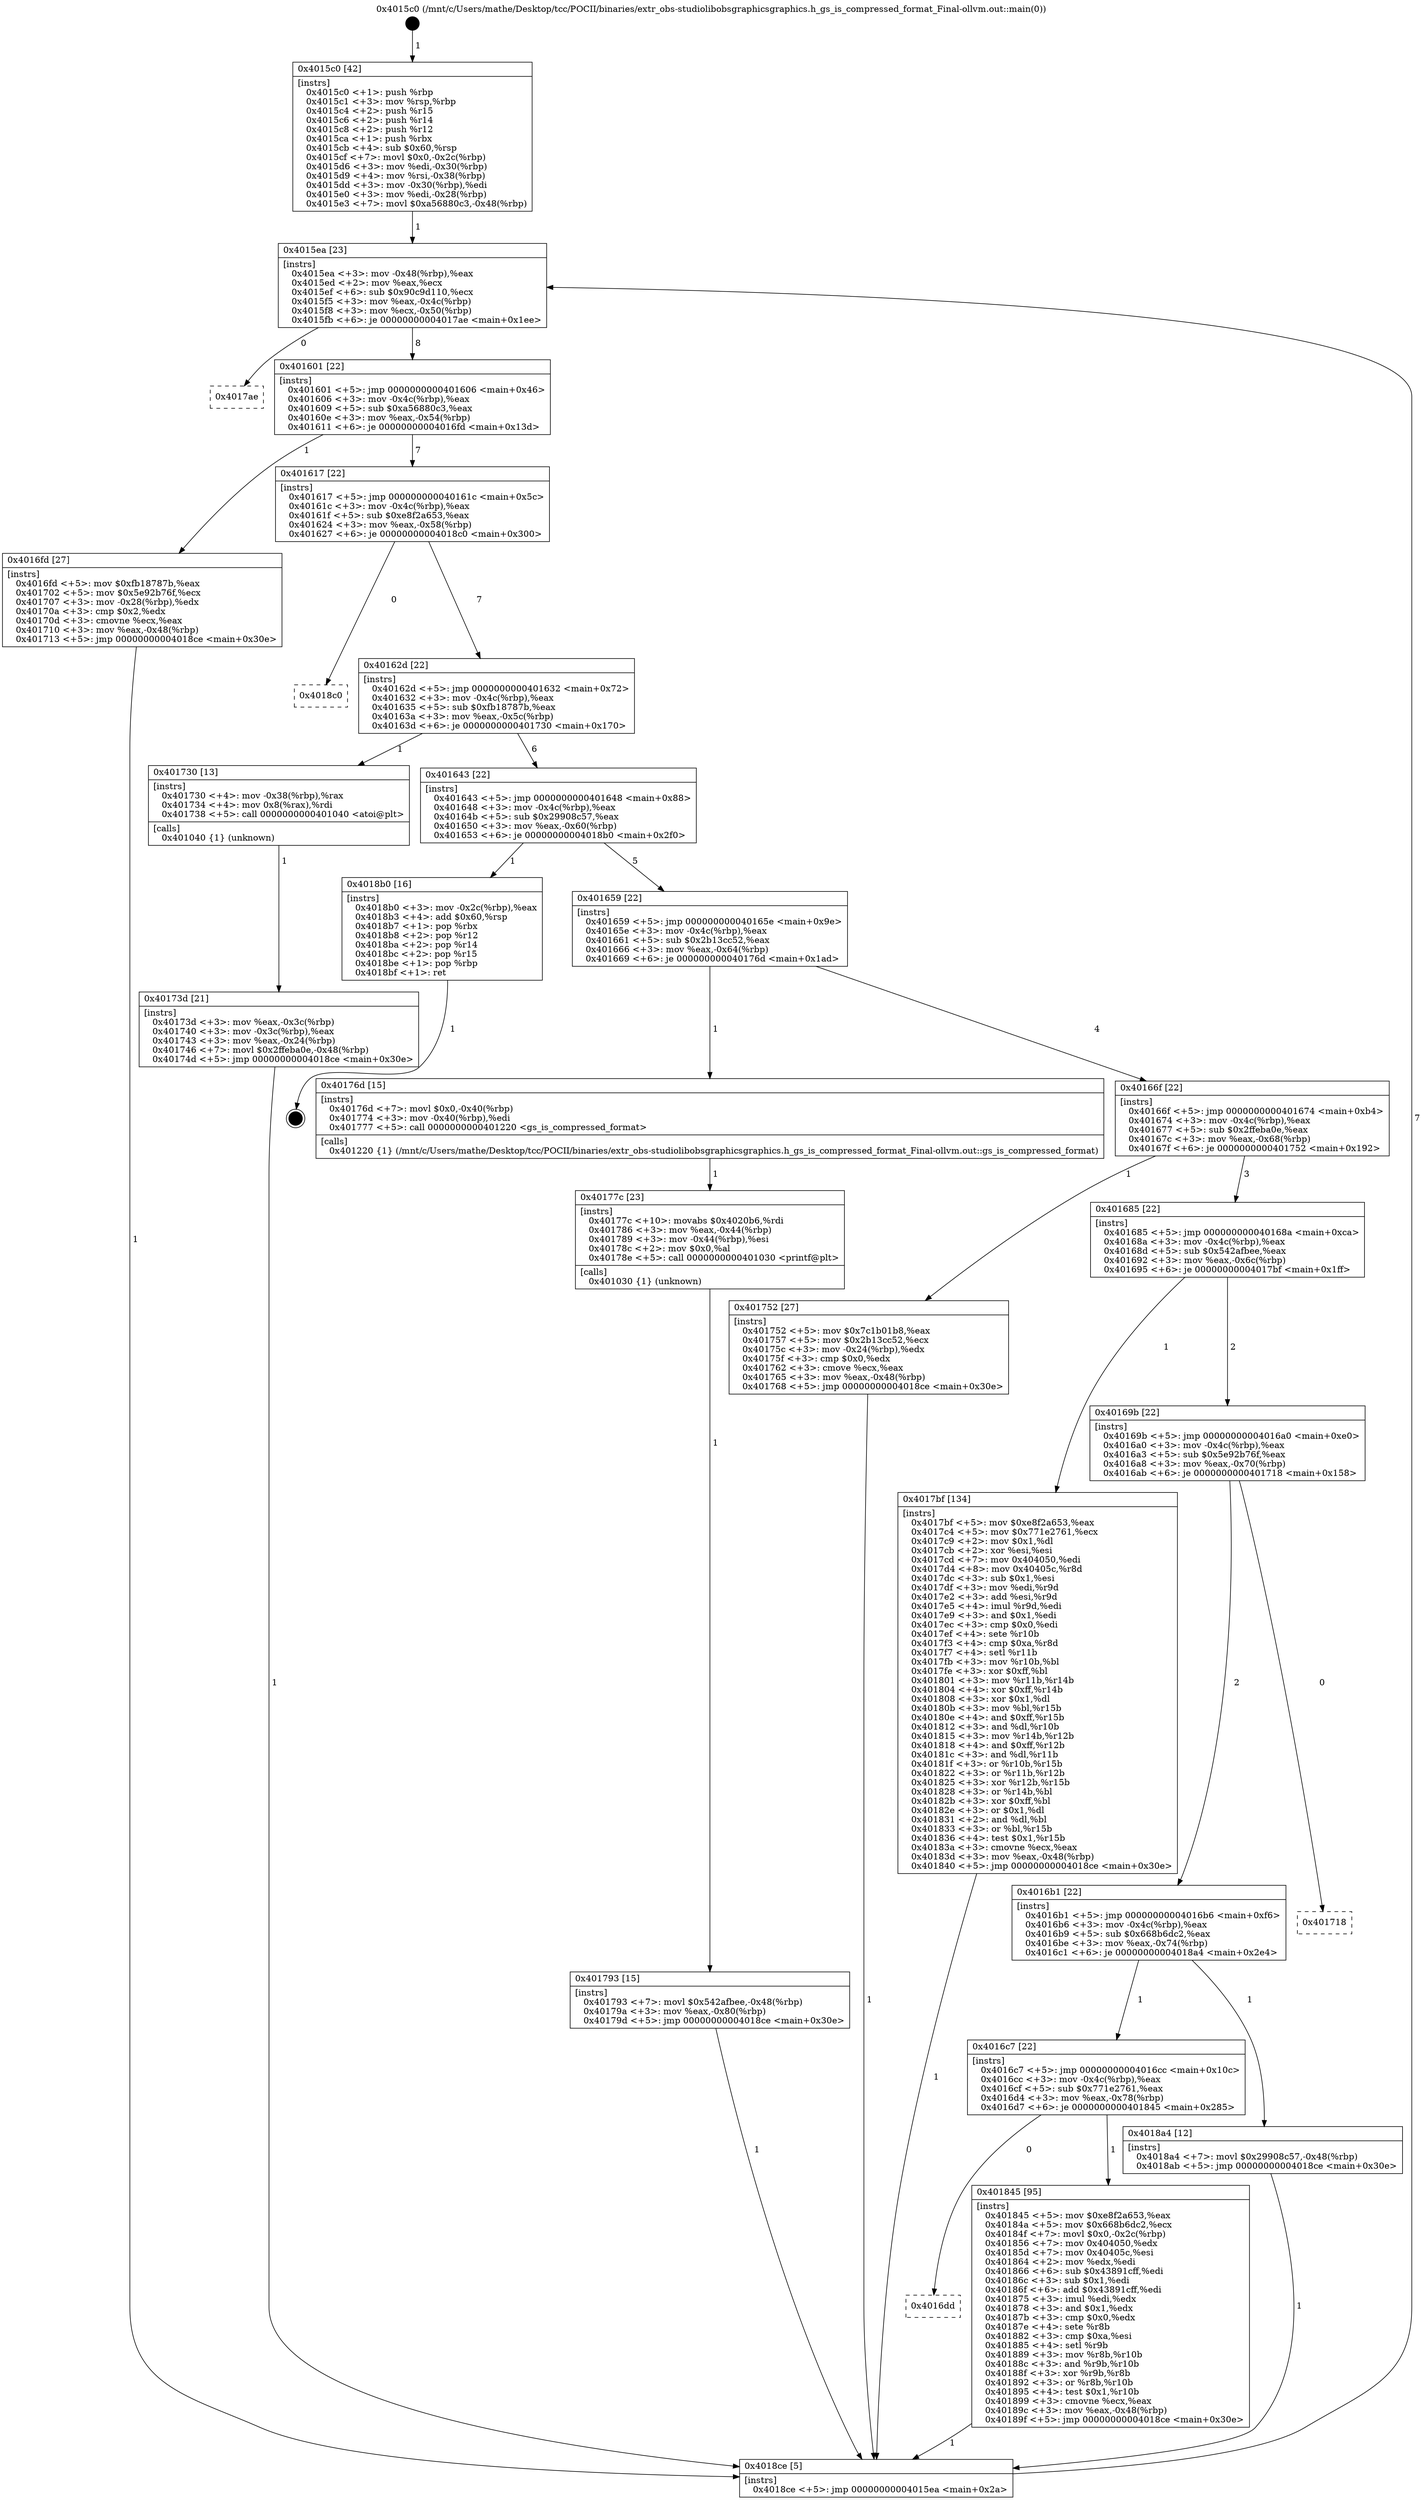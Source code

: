 digraph "0x4015c0" {
  label = "0x4015c0 (/mnt/c/Users/mathe/Desktop/tcc/POCII/binaries/extr_obs-studiolibobsgraphicsgraphics.h_gs_is_compressed_format_Final-ollvm.out::main(0))"
  labelloc = "t"
  node[shape=record]

  Entry [label="",width=0.3,height=0.3,shape=circle,fillcolor=black,style=filled]
  "0x4015ea" [label="{
     0x4015ea [23]\l
     | [instrs]\l
     &nbsp;&nbsp;0x4015ea \<+3\>: mov -0x48(%rbp),%eax\l
     &nbsp;&nbsp;0x4015ed \<+2\>: mov %eax,%ecx\l
     &nbsp;&nbsp;0x4015ef \<+6\>: sub $0x90c9d110,%ecx\l
     &nbsp;&nbsp;0x4015f5 \<+3\>: mov %eax,-0x4c(%rbp)\l
     &nbsp;&nbsp;0x4015f8 \<+3\>: mov %ecx,-0x50(%rbp)\l
     &nbsp;&nbsp;0x4015fb \<+6\>: je 00000000004017ae \<main+0x1ee\>\l
  }"]
  "0x4017ae" [label="{
     0x4017ae\l
  }", style=dashed]
  "0x401601" [label="{
     0x401601 [22]\l
     | [instrs]\l
     &nbsp;&nbsp;0x401601 \<+5\>: jmp 0000000000401606 \<main+0x46\>\l
     &nbsp;&nbsp;0x401606 \<+3\>: mov -0x4c(%rbp),%eax\l
     &nbsp;&nbsp;0x401609 \<+5\>: sub $0xa56880c3,%eax\l
     &nbsp;&nbsp;0x40160e \<+3\>: mov %eax,-0x54(%rbp)\l
     &nbsp;&nbsp;0x401611 \<+6\>: je 00000000004016fd \<main+0x13d\>\l
  }"]
  Exit [label="",width=0.3,height=0.3,shape=circle,fillcolor=black,style=filled,peripheries=2]
  "0x4016fd" [label="{
     0x4016fd [27]\l
     | [instrs]\l
     &nbsp;&nbsp;0x4016fd \<+5\>: mov $0xfb18787b,%eax\l
     &nbsp;&nbsp;0x401702 \<+5\>: mov $0x5e92b76f,%ecx\l
     &nbsp;&nbsp;0x401707 \<+3\>: mov -0x28(%rbp),%edx\l
     &nbsp;&nbsp;0x40170a \<+3\>: cmp $0x2,%edx\l
     &nbsp;&nbsp;0x40170d \<+3\>: cmovne %ecx,%eax\l
     &nbsp;&nbsp;0x401710 \<+3\>: mov %eax,-0x48(%rbp)\l
     &nbsp;&nbsp;0x401713 \<+5\>: jmp 00000000004018ce \<main+0x30e\>\l
  }"]
  "0x401617" [label="{
     0x401617 [22]\l
     | [instrs]\l
     &nbsp;&nbsp;0x401617 \<+5\>: jmp 000000000040161c \<main+0x5c\>\l
     &nbsp;&nbsp;0x40161c \<+3\>: mov -0x4c(%rbp),%eax\l
     &nbsp;&nbsp;0x40161f \<+5\>: sub $0xe8f2a653,%eax\l
     &nbsp;&nbsp;0x401624 \<+3\>: mov %eax,-0x58(%rbp)\l
     &nbsp;&nbsp;0x401627 \<+6\>: je 00000000004018c0 \<main+0x300\>\l
  }"]
  "0x4018ce" [label="{
     0x4018ce [5]\l
     | [instrs]\l
     &nbsp;&nbsp;0x4018ce \<+5\>: jmp 00000000004015ea \<main+0x2a\>\l
  }"]
  "0x4015c0" [label="{
     0x4015c0 [42]\l
     | [instrs]\l
     &nbsp;&nbsp;0x4015c0 \<+1\>: push %rbp\l
     &nbsp;&nbsp;0x4015c1 \<+3\>: mov %rsp,%rbp\l
     &nbsp;&nbsp;0x4015c4 \<+2\>: push %r15\l
     &nbsp;&nbsp;0x4015c6 \<+2\>: push %r14\l
     &nbsp;&nbsp;0x4015c8 \<+2\>: push %r12\l
     &nbsp;&nbsp;0x4015ca \<+1\>: push %rbx\l
     &nbsp;&nbsp;0x4015cb \<+4\>: sub $0x60,%rsp\l
     &nbsp;&nbsp;0x4015cf \<+7\>: movl $0x0,-0x2c(%rbp)\l
     &nbsp;&nbsp;0x4015d6 \<+3\>: mov %edi,-0x30(%rbp)\l
     &nbsp;&nbsp;0x4015d9 \<+4\>: mov %rsi,-0x38(%rbp)\l
     &nbsp;&nbsp;0x4015dd \<+3\>: mov -0x30(%rbp),%edi\l
     &nbsp;&nbsp;0x4015e0 \<+3\>: mov %edi,-0x28(%rbp)\l
     &nbsp;&nbsp;0x4015e3 \<+7\>: movl $0xa56880c3,-0x48(%rbp)\l
  }"]
  "0x4016dd" [label="{
     0x4016dd\l
  }", style=dashed]
  "0x4018c0" [label="{
     0x4018c0\l
  }", style=dashed]
  "0x40162d" [label="{
     0x40162d [22]\l
     | [instrs]\l
     &nbsp;&nbsp;0x40162d \<+5\>: jmp 0000000000401632 \<main+0x72\>\l
     &nbsp;&nbsp;0x401632 \<+3\>: mov -0x4c(%rbp),%eax\l
     &nbsp;&nbsp;0x401635 \<+5\>: sub $0xfb18787b,%eax\l
     &nbsp;&nbsp;0x40163a \<+3\>: mov %eax,-0x5c(%rbp)\l
     &nbsp;&nbsp;0x40163d \<+6\>: je 0000000000401730 \<main+0x170\>\l
  }"]
  "0x401845" [label="{
     0x401845 [95]\l
     | [instrs]\l
     &nbsp;&nbsp;0x401845 \<+5\>: mov $0xe8f2a653,%eax\l
     &nbsp;&nbsp;0x40184a \<+5\>: mov $0x668b6dc2,%ecx\l
     &nbsp;&nbsp;0x40184f \<+7\>: movl $0x0,-0x2c(%rbp)\l
     &nbsp;&nbsp;0x401856 \<+7\>: mov 0x404050,%edx\l
     &nbsp;&nbsp;0x40185d \<+7\>: mov 0x40405c,%esi\l
     &nbsp;&nbsp;0x401864 \<+2\>: mov %edx,%edi\l
     &nbsp;&nbsp;0x401866 \<+6\>: sub $0x43891cff,%edi\l
     &nbsp;&nbsp;0x40186c \<+3\>: sub $0x1,%edi\l
     &nbsp;&nbsp;0x40186f \<+6\>: add $0x43891cff,%edi\l
     &nbsp;&nbsp;0x401875 \<+3\>: imul %edi,%edx\l
     &nbsp;&nbsp;0x401878 \<+3\>: and $0x1,%edx\l
     &nbsp;&nbsp;0x40187b \<+3\>: cmp $0x0,%edx\l
     &nbsp;&nbsp;0x40187e \<+4\>: sete %r8b\l
     &nbsp;&nbsp;0x401882 \<+3\>: cmp $0xa,%esi\l
     &nbsp;&nbsp;0x401885 \<+4\>: setl %r9b\l
     &nbsp;&nbsp;0x401889 \<+3\>: mov %r8b,%r10b\l
     &nbsp;&nbsp;0x40188c \<+3\>: and %r9b,%r10b\l
     &nbsp;&nbsp;0x40188f \<+3\>: xor %r9b,%r8b\l
     &nbsp;&nbsp;0x401892 \<+3\>: or %r8b,%r10b\l
     &nbsp;&nbsp;0x401895 \<+4\>: test $0x1,%r10b\l
     &nbsp;&nbsp;0x401899 \<+3\>: cmovne %ecx,%eax\l
     &nbsp;&nbsp;0x40189c \<+3\>: mov %eax,-0x48(%rbp)\l
     &nbsp;&nbsp;0x40189f \<+5\>: jmp 00000000004018ce \<main+0x30e\>\l
  }"]
  "0x401730" [label="{
     0x401730 [13]\l
     | [instrs]\l
     &nbsp;&nbsp;0x401730 \<+4\>: mov -0x38(%rbp),%rax\l
     &nbsp;&nbsp;0x401734 \<+4\>: mov 0x8(%rax),%rdi\l
     &nbsp;&nbsp;0x401738 \<+5\>: call 0000000000401040 \<atoi@plt\>\l
     | [calls]\l
     &nbsp;&nbsp;0x401040 \{1\} (unknown)\l
  }"]
  "0x401643" [label="{
     0x401643 [22]\l
     | [instrs]\l
     &nbsp;&nbsp;0x401643 \<+5\>: jmp 0000000000401648 \<main+0x88\>\l
     &nbsp;&nbsp;0x401648 \<+3\>: mov -0x4c(%rbp),%eax\l
     &nbsp;&nbsp;0x40164b \<+5\>: sub $0x29908c57,%eax\l
     &nbsp;&nbsp;0x401650 \<+3\>: mov %eax,-0x60(%rbp)\l
     &nbsp;&nbsp;0x401653 \<+6\>: je 00000000004018b0 \<main+0x2f0\>\l
  }"]
  "0x40173d" [label="{
     0x40173d [21]\l
     | [instrs]\l
     &nbsp;&nbsp;0x40173d \<+3\>: mov %eax,-0x3c(%rbp)\l
     &nbsp;&nbsp;0x401740 \<+3\>: mov -0x3c(%rbp),%eax\l
     &nbsp;&nbsp;0x401743 \<+3\>: mov %eax,-0x24(%rbp)\l
     &nbsp;&nbsp;0x401746 \<+7\>: movl $0x2ffeba0e,-0x48(%rbp)\l
     &nbsp;&nbsp;0x40174d \<+5\>: jmp 00000000004018ce \<main+0x30e\>\l
  }"]
  "0x4016c7" [label="{
     0x4016c7 [22]\l
     | [instrs]\l
     &nbsp;&nbsp;0x4016c7 \<+5\>: jmp 00000000004016cc \<main+0x10c\>\l
     &nbsp;&nbsp;0x4016cc \<+3\>: mov -0x4c(%rbp),%eax\l
     &nbsp;&nbsp;0x4016cf \<+5\>: sub $0x771e2761,%eax\l
     &nbsp;&nbsp;0x4016d4 \<+3\>: mov %eax,-0x78(%rbp)\l
     &nbsp;&nbsp;0x4016d7 \<+6\>: je 0000000000401845 \<main+0x285\>\l
  }"]
  "0x4018b0" [label="{
     0x4018b0 [16]\l
     | [instrs]\l
     &nbsp;&nbsp;0x4018b0 \<+3\>: mov -0x2c(%rbp),%eax\l
     &nbsp;&nbsp;0x4018b3 \<+4\>: add $0x60,%rsp\l
     &nbsp;&nbsp;0x4018b7 \<+1\>: pop %rbx\l
     &nbsp;&nbsp;0x4018b8 \<+2\>: pop %r12\l
     &nbsp;&nbsp;0x4018ba \<+2\>: pop %r14\l
     &nbsp;&nbsp;0x4018bc \<+2\>: pop %r15\l
     &nbsp;&nbsp;0x4018be \<+1\>: pop %rbp\l
     &nbsp;&nbsp;0x4018bf \<+1\>: ret\l
  }"]
  "0x401659" [label="{
     0x401659 [22]\l
     | [instrs]\l
     &nbsp;&nbsp;0x401659 \<+5\>: jmp 000000000040165e \<main+0x9e\>\l
     &nbsp;&nbsp;0x40165e \<+3\>: mov -0x4c(%rbp),%eax\l
     &nbsp;&nbsp;0x401661 \<+5\>: sub $0x2b13cc52,%eax\l
     &nbsp;&nbsp;0x401666 \<+3\>: mov %eax,-0x64(%rbp)\l
     &nbsp;&nbsp;0x401669 \<+6\>: je 000000000040176d \<main+0x1ad\>\l
  }"]
  "0x4018a4" [label="{
     0x4018a4 [12]\l
     | [instrs]\l
     &nbsp;&nbsp;0x4018a4 \<+7\>: movl $0x29908c57,-0x48(%rbp)\l
     &nbsp;&nbsp;0x4018ab \<+5\>: jmp 00000000004018ce \<main+0x30e\>\l
  }"]
  "0x40176d" [label="{
     0x40176d [15]\l
     | [instrs]\l
     &nbsp;&nbsp;0x40176d \<+7\>: movl $0x0,-0x40(%rbp)\l
     &nbsp;&nbsp;0x401774 \<+3\>: mov -0x40(%rbp),%edi\l
     &nbsp;&nbsp;0x401777 \<+5\>: call 0000000000401220 \<gs_is_compressed_format\>\l
     | [calls]\l
     &nbsp;&nbsp;0x401220 \{1\} (/mnt/c/Users/mathe/Desktop/tcc/POCII/binaries/extr_obs-studiolibobsgraphicsgraphics.h_gs_is_compressed_format_Final-ollvm.out::gs_is_compressed_format)\l
  }"]
  "0x40166f" [label="{
     0x40166f [22]\l
     | [instrs]\l
     &nbsp;&nbsp;0x40166f \<+5\>: jmp 0000000000401674 \<main+0xb4\>\l
     &nbsp;&nbsp;0x401674 \<+3\>: mov -0x4c(%rbp),%eax\l
     &nbsp;&nbsp;0x401677 \<+5\>: sub $0x2ffeba0e,%eax\l
     &nbsp;&nbsp;0x40167c \<+3\>: mov %eax,-0x68(%rbp)\l
     &nbsp;&nbsp;0x40167f \<+6\>: je 0000000000401752 \<main+0x192\>\l
  }"]
  "0x4016b1" [label="{
     0x4016b1 [22]\l
     | [instrs]\l
     &nbsp;&nbsp;0x4016b1 \<+5\>: jmp 00000000004016b6 \<main+0xf6\>\l
     &nbsp;&nbsp;0x4016b6 \<+3\>: mov -0x4c(%rbp),%eax\l
     &nbsp;&nbsp;0x4016b9 \<+5\>: sub $0x668b6dc2,%eax\l
     &nbsp;&nbsp;0x4016be \<+3\>: mov %eax,-0x74(%rbp)\l
     &nbsp;&nbsp;0x4016c1 \<+6\>: je 00000000004018a4 \<main+0x2e4\>\l
  }"]
  "0x401752" [label="{
     0x401752 [27]\l
     | [instrs]\l
     &nbsp;&nbsp;0x401752 \<+5\>: mov $0x7c1b01b8,%eax\l
     &nbsp;&nbsp;0x401757 \<+5\>: mov $0x2b13cc52,%ecx\l
     &nbsp;&nbsp;0x40175c \<+3\>: mov -0x24(%rbp),%edx\l
     &nbsp;&nbsp;0x40175f \<+3\>: cmp $0x0,%edx\l
     &nbsp;&nbsp;0x401762 \<+3\>: cmove %ecx,%eax\l
     &nbsp;&nbsp;0x401765 \<+3\>: mov %eax,-0x48(%rbp)\l
     &nbsp;&nbsp;0x401768 \<+5\>: jmp 00000000004018ce \<main+0x30e\>\l
  }"]
  "0x401685" [label="{
     0x401685 [22]\l
     | [instrs]\l
     &nbsp;&nbsp;0x401685 \<+5\>: jmp 000000000040168a \<main+0xca\>\l
     &nbsp;&nbsp;0x40168a \<+3\>: mov -0x4c(%rbp),%eax\l
     &nbsp;&nbsp;0x40168d \<+5\>: sub $0x542afbee,%eax\l
     &nbsp;&nbsp;0x401692 \<+3\>: mov %eax,-0x6c(%rbp)\l
     &nbsp;&nbsp;0x401695 \<+6\>: je 00000000004017bf \<main+0x1ff\>\l
  }"]
  "0x40177c" [label="{
     0x40177c [23]\l
     | [instrs]\l
     &nbsp;&nbsp;0x40177c \<+10\>: movabs $0x4020b6,%rdi\l
     &nbsp;&nbsp;0x401786 \<+3\>: mov %eax,-0x44(%rbp)\l
     &nbsp;&nbsp;0x401789 \<+3\>: mov -0x44(%rbp),%esi\l
     &nbsp;&nbsp;0x40178c \<+2\>: mov $0x0,%al\l
     &nbsp;&nbsp;0x40178e \<+5\>: call 0000000000401030 \<printf@plt\>\l
     | [calls]\l
     &nbsp;&nbsp;0x401030 \{1\} (unknown)\l
  }"]
  "0x401793" [label="{
     0x401793 [15]\l
     | [instrs]\l
     &nbsp;&nbsp;0x401793 \<+7\>: movl $0x542afbee,-0x48(%rbp)\l
     &nbsp;&nbsp;0x40179a \<+3\>: mov %eax,-0x80(%rbp)\l
     &nbsp;&nbsp;0x40179d \<+5\>: jmp 00000000004018ce \<main+0x30e\>\l
  }"]
  "0x401718" [label="{
     0x401718\l
  }", style=dashed]
  "0x4017bf" [label="{
     0x4017bf [134]\l
     | [instrs]\l
     &nbsp;&nbsp;0x4017bf \<+5\>: mov $0xe8f2a653,%eax\l
     &nbsp;&nbsp;0x4017c4 \<+5\>: mov $0x771e2761,%ecx\l
     &nbsp;&nbsp;0x4017c9 \<+2\>: mov $0x1,%dl\l
     &nbsp;&nbsp;0x4017cb \<+2\>: xor %esi,%esi\l
     &nbsp;&nbsp;0x4017cd \<+7\>: mov 0x404050,%edi\l
     &nbsp;&nbsp;0x4017d4 \<+8\>: mov 0x40405c,%r8d\l
     &nbsp;&nbsp;0x4017dc \<+3\>: sub $0x1,%esi\l
     &nbsp;&nbsp;0x4017df \<+3\>: mov %edi,%r9d\l
     &nbsp;&nbsp;0x4017e2 \<+3\>: add %esi,%r9d\l
     &nbsp;&nbsp;0x4017e5 \<+4\>: imul %r9d,%edi\l
     &nbsp;&nbsp;0x4017e9 \<+3\>: and $0x1,%edi\l
     &nbsp;&nbsp;0x4017ec \<+3\>: cmp $0x0,%edi\l
     &nbsp;&nbsp;0x4017ef \<+4\>: sete %r10b\l
     &nbsp;&nbsp;0x4017f3 \<+4\>: cmp $0xa,%r8d\l
     &nbsp;&nbsp;0x4017f7 \<+4\>: setl %r11b\l
     &nbsp;&nbsp;0x4017fb \<+3\>: mov %r10b,%bl\l
     &nbsp;&nbsp;0x4017fe \<+3\>: xor $0xff,%bl\l
     &nbsp;&nbsp;0x401801 \<+3\>: mov %r11b,%r14b\l
     &nbsp;&nbsp;0x401804 \<+4\>: xor $0xff,%r14b\l
     &nbsp;&nbsp;0x401808 \<+3\>: xor $0x1,%dl\l
     &nbsp;&nbsp;0x40180b \<+3\>: mov %bl,%r15b\l
     &nbsp;&nbsp;0x40180e \<+4\>: and $0xff,%r15b\l
     &nbsp;&nbsp;0x401812 \<+3\>: and %dl,%r10b\l
     &nbsp;&nbsp;0x401815 \<+3\>: mov %r14b,%r12b\l
     &nbsp;&nbsp;0x401818 \<+4\>: and $0xff,%r12b\l
     &nbsp;&nbsp;0x40181c \<+3\>: and %dl,%r11b\l
     &nbsp;&nbsp;0x40181f \<+3\>: or %r10b,%r15b\l
     &nbsp;&nbsp;0x401822 \<+3\>: or %r11b,%r12b\l
     &nbsp;&nbsp;0x401825 \<+3\>: xor %r12b,%r15b\l
     &nbsp;&nbsp;0x401828 \<+3\>: or %r14b,%bl\l
     &nbsp;&nbsp;0x40182b \<+3\>: xor $0xff,%bl\l
     &nbsp;&nbsp;0x40182e \<+3\>: or $0x1,%dl\l
     &nbsp;&nbsp;0x401831 \<+2\>: and %dl,%bl\l
     &nbsp;&nbsp;0x401833 \<+3\>: or %bl,%r15b\l
     &nbsp;&nbsp;0x401836 \<+4\>: test $0x1,%r15b\l
     &nbsp;&nbsp;0x40183a \<+3\>: cmovne %ecx,%eax\l
     &nbsp;&nbsp;0x40183d \<+3\>: mov %eax,-0x48(%rbp)\l
     &nbsp;&nbsp;0x401840 \<+5\>: jmp 00000000004018ce \<main+0x30e\>\l
  }"]
  "0x40169b" [label="{
     0x40169b [22]\l
     | [instrs]\l
     &nbsp;&nbsp;0x40169b \<+5\>: jmp 00000000004016a0 \<main+0xe0\>\l
     &nbsp;&nbsp;0x4016a0 \<+3\>: mov -0x4c(%rbp),%eax\l
     &nbsp;&nbsp;0x4016a3 \<+5\>: sub $0x5e92b76f,%eax\l
     &nbsp;&nbsp;0x4016a8 \<+3\>: mov %eax,-0x70(%rbp)\l
     &nbsp;&nbsp;0x4016ab \<+6\>: je 0000000000401718 \<main+0x158\>\l
  }"]
  Entry -> "0x4015c0" [label=" 1"]
  "0x4015ea" -> "0x4017ae" [label=" 0"]
  "0x4015ea" -> "0x401601" [label=" 8"]
  "0x4018b0" -> Exit [label=" 1"]
  "0x401601" -> "0x4016fd" [label=" 1"]
  "0x401601" -> "0x401617" [label=" 7"]
  "0x4016fd" -> "0x4018ce" [label=" 1"]
  "0x4015c0" -> "0x4015ea" [label=" 1"]
  "0x4018ce" -> "0x4015ea" [label=" 7"]
  "0x4018a4" -> "0x4018ce" [label=" 1"]
  "0x401617" -> "0x4018c0" [label=" 0"]
  "0x401617" -> "0x40162d" [label=" 7"]
  "0x401845" -> "0x4018ce" [label=" 1"]
  "0x40162d" -> "0x401730" [label=" 1"]
  "0x40162d" -> "0x401643" [label=" 6"]
  "0x401730" -> "0x40173d" [label=" 1"]
  "0x40173d" -> "0x4018ce" [label=" 1"]
  "0x4016c7" -> "0x4016dd" [label=" 0"]
  "0x401643" -> "0x4018b0" [label=" 1"]
  "0x401643" -> "0x401659" [label=" 5"]
  "0x4016c7" -> "0x401845" [label=" 1"]
  "0x401659" -> "0x40176d" [label=" 1"]
  "0x401659" -> "0x40166f" [label=" 4"]
  "0x4016b1" -> "0x4016c7" [label=" 1"]
  "0x40166f" -> "0x401752" [label=" 1"]
  "0x40166f" -> "0x401685" [label=" 3"]
  "0x401752" -> "0x4018ce" [label=" 1"]
  "0x40176d" -> "0x40177c" [label=" 1"]
  "0x40177c" -> "0x401793" [label=" 1"]
  "0x401793" -> "0x4018ce" [label=" 1"]
  "0x4016b1" -> "0x4018a4" [label=" 1"]
  "0x401685" -> "0x4017bf" [label=" 1"]
  "0x401685" -> "0x40169b" [label=" 2"]
  "0x4017bf" -> "0x4018ce" [label=" 1"]
  "0x40169b" -> "0x4016b1" [label=" 2"]
  "0x40169b" -> "0x401718" [label=" 0"]
}
